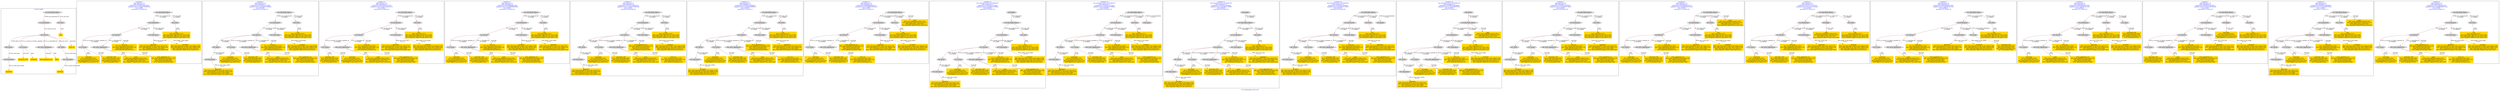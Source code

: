 digraph n0 {
fontcolor="blue"
remincross="true"
label="s18-s-indianapolis-artists.xml"
subgraph cluster_0 {
label="1-correct model"
n2[style="filled",color="white",fillcolor="lightgray",label="E12_Production1"];
n3[style="filled",color="white",fillcolor="lightgray",label="E21_Person1"];
n4[style="filled",color="white",fillcolor="lightgray",label="E69_Death1"];
n5[style="filled",color="white",fillcolor="lightgray",label="E74_Group1"];
n6[style="filled",color="white",fillcolor="lightgray",label="E82_Actor_Appellation1"];
n7[style="filled",color="white",fillcolor="lightgray",label="E67_Birth1"];
n8[shape="plaintext",style="filled",fillcolor="gold",label="artist_uri"];
n9[style="filled",color="white",fillcolor="lightgray",label="E22_Man-Made_Object1"];
n10[style="filled",color="white",fillcolor="lightgray",label="E35_Title1"];
n11[shape="plaintext",style="filled",fillcolor="gold",label="title"];
n12[style="filled",color="white",fillcolor="lightgray",label="E52_Time-Span1"];
n13[shape="plaintext",style="filled",fillcolor="gold",label="birthDate"];
n14[style="filled",color="white",fillcolor="lightgray",label="E52_Time-Span2"];
n15[shape="plaintext",style="filled",fillcolor="gold",label="deathDate"];
n16[shape="plaintext",style="filled",fillcolor="gold",label="nationality_URI"];
n17[shape="plaintext",style="filled",fillcolor="gold",label="nationality"];
n18[shape="plaintext",style="filled",fillcolor="gold",label="artist_appellation_uri"];
n19[shape="plaintext",style="filled",fillcolor="gold",label="name"];
}
subgraph cluster_1 {
label="candidate 0\nlink coherence:1.0\nnode coherence:1.0\nconfidence:0.5514192180340394\nmapping score:0.5796397393446798\ncost:13.9995\n-precision:0.79-recall:0.65"
n21[style="filled",color="white",fillcolor="lightgray",label="E12_Production1"];
n22[style="filled",color="white",fillcolor="lightgray",label="E21_Person1"];
n23[style="filled",color="white",fillcolor="lightgray",label="E52_Time-Span2"];
n24[style="filled",color="white",fillcolor="lightgray",label="E74_Group1"];
n25[style="filled",color="white",fillcolor="lightgray",label="E82_Actor_Appellation1"];
n26[style="filled",color="white",fillcolor="lightgray",label="E22_Man-Made_Object1"];
n27[style="filled",color="white",fillcolor="lightgray",label="E35_Title1"];
n28[shape="plaintext",style="filled",fillcolor="gold",label="title\n[E35_Title,label,0.352]\n[E22_Man-Made_Object,P3_has_note,0.246]\n[E73_Information_Object,P3_has_note,0.223]\n[E33_Linguistic_Object,P3_has_note,0.178]"];
n29[shape="plaintext",style="filled",fillcolor="gold",label="deathDate\n[E52_Time-Span,P82b_end_of_the_end,0.573]\n[E52_Time-Span,P82_at_some_time_within,0.26]\n[E12_Production,P3_has_note,0.084]\n[E52_Time-Span,P82a_begin_of_the_begin,0.083]"];
n30[shape="plaintext",style="filled",fillcolor="gold",label="nationality\n[E74_Group,label,0.545]\n[E74_Group,classLink,0.279]\n[E8_Acquisition,P3_has_note,0.103]\n[E30_Right,P3_has_note,0.073]"];
n31[shape="plaintext",style="filled",fillcolor="gold",label="name\n[E82_Actor_Appellation,label,0.542]\n[E22_Man-Made_Object,classLink,0.212]\n[E30_Right,P3_has_note,0.153]\n[E33_Linguistic_Object,P3_has_note,0.092]"];
n32[shape="plaintext",style="filled",fillcolor="gold",label="artist_appellation_uri\n[E82_Actor_Appellation,classLink,0.793]\n[E21_Person,classLink,0.097]\n[E39_Actor,classLink,0.064]\n[E78_Collection,classLink,0.046]"];
n33[shape="plaintext",style="filled",fillcolor="gold",label="artist_uri\n[E21_Person,classLink,0.385]\n[E82_Actor_Appellation,classLink,0.278]\n[E39_Actor,classLink,0.197]\n[E78_Collection,classLink,0.14]"];
n34[shape="plaintext",style="filled",fillcolor="gold",label="nationality_URI\n[E74_Group,classLink,0.644]\n[E55_Type,classLink,0.214]\n[E57_Material,classLink,0.113]\n[E74_Group,label,0.029]"];
n35[shape="plaintext",style="filled",fillcolor="gold",label="birthDate\n[E52_Time-Span,P82a_begin_of_the_begin,0.578]\n[E52_Time-Span,P82_at_some_time_within,0.265]\n[E52_Time-Span,P82b_end_of_the_end,0.11]\n[E33_Linguistic_Object,P3_has_note,0.047]"];
}
subgraph cluster_2 {
label="candidate 1\nlink coherence:1.0\nnode coherence:1.0\nconfidence:0.5123545311110884\nmapping score:0.5457848437036962\ncost:15.99941\n-precision:0.81-recall:0.76"
n37[style="filled",color="white",fillcolor="lightgray",label="E12_Production1"];
n38[style="filled",color="white",fillcolor="lightgray",label="E21_Person1"];
n39[style="filled",color="white",fillcolor="lightgray",label="E52_Time-Span2"];
n40[style="filled",color="white",fillcolor="lightgray",label="E67_Birth1"];
n41[style="filled",color="white",fillcolor="lightgray",label="E74_Group1"];
n42[style="filled",color="white",fillcolor="lightgray",label="E82_Actor_Appellation1"];
n43[style="filled",color="white",fillcolor="lightgray",label="E22_Man-Made_Object1"];
n44[style="filled",color="white",fillcolor="lightgray",label="E35_Title1"];
n45[style="filled",color="white",fillcolor="lightgray",label="E52_Time-Span1"];
n46[shape="plaintext",style="filled",fillcolor="gold",label="title\n[E35_Title,label,0.352]\n[E22_Man-Made_Object,P3_has_note,0.246]\n[E73_Information_Object,P3_has_note,0.223]\n[E33_Linguistic_Object,P3_has_note,0.178]"];
n47[shape="plaintext",style="filled",fillcolor="gold",label="nationality\n[E74_Group,label,0.545]\n[E74_Group,classLink,0.279]\n[E8_Acquisition,P3_has_note,0.103]\n[E30_Right,P3_has_note,0.073]"];
n48[shape="plaintext",style="filled",fillcolor="gold",label="deathDate\n[E52_Time-Span,P82b_end_of_the_end,0.573]\n[E52_Time-Span,P82_at_some_time_within,0.26]\n[E12_Production,P3_has_note,0.084]\n[E52_Time-Span,P82a_begin_of_the_begin,0.083]"];
n49[shape="plaintext",style="filled",fillcolor="gold",label="name\n[E82_Actor_Appellation,label,0.542]\n[E22_Man-Made_Object,classLink,0.212]\n[E30_Right,P3_has_note,0.153]\n[E33_Linguistic_Object,P3_has_note,0.092]"];
n50[shape="plaintext",style="filled",fillcolor="gold",label="artist_appellation_uri\n[E82_Actor_Appellation,classLink,0.793]\n[E21_Person,classLink,0.097]\n[E39_Actor,classLink,0.064]\n[E78_Collection,classLink,0.046]"];
n51[shape="plaintext",style="filled",fillcolor="gold",label="artist_uri\n[E21_Person,classLink,0.385]\n[E82_Actor_Appellation,classLink,0.278]\n[E39_Actor,classLink,0.197]\n[E78_Collection,classLink,0.14]"];
n52[shape="plaintext",style="filled",fillcolor="gold",label="nationality_URI\n[E74_Group,classLink,0.644]\n[E55_Type,classLink,0.214]\n[E57_Material,classLink,0.113]\n[E74_Group,label,0.029]"];
n53[shape="plaintext",style="filled",fillcolor="gold",label="birthDate\n[E52_Time-Span,P82a_begin_of_the_begin,0.578]\n[E52_Time-Span,P82_at_some_time_within,0.265]\n[E52_Time-Span,P82b_end_of_the_end,0.11]\n[E33_Linguistic_Object,P3_has_note,0.047]"];
}
subgraph cluster_3 {
label="candidate 10\nlink coherence:1.0\nnode coherence:1.0\nconfidence:0.4412526452072359\nmapping score:0.5429175484024119\ncost:13.9995\n-precision:0.64-recall:0.53"
n55[style="filled",color="white",fillcolor="lightgray",label="E12_Production1"];
n56[style="filled",color="white",fillcolor="lightgray",label="E21_Person1"];
n57[style="filled",color="white",fillcolor="lightgray",label="E52_Time-Span2"];
n58[style="filled",color="white",fillcolor="lightgray",label="E74_Group1"];
n59[style="filled",color="white",fillcolor="lightgray",label="E82_Actor_Appellation1"];
n60[style="filled",color="white",fillcolor="lightgray",label="E22_Man-Made_Object1"];
n61[style="filled",color="white",fillcolor="lightgray",label="E35_Title1"];
n62[shape="plaintext",style="filled",fillcolor="gold",label="title\n[E35_Title,label,0.352]\n[E22_Man-Made_Object,P3_has_note,0.246]\n[E73_Information_Object,P3_has_note,0.223]\n[E33_Linguistic_Object,P3_has_note,0.178]"];
n63[shape="plaintext",style="filled",fillcolor="gold",label="deathDate\n[E52_Time-Span,P82b_end_of_the_end,0.573]\n[E52_Time-Span,P82_at_some_time_within,0.26]\n[E12_Production,P3_has_note,0.084]\n[E52_Time-Span,P82a_begin_of_the_begin,0.083]"];
n64[shape="plaintext",style="filled",fillcolor="gold",label="nationality_URI\n[E74_Group,classLink,0.644]\n[E55_Type,classLink,0.214]\n[E57_Material,classLink,0.113]\n[E74_Group,label,0.029]"];
n65[shape="plaintext",style="filled",fillcolor="gold",label="name\n[E82_Actor_Appellation,label,0.542]\n[E22_Man-Made_Object,classLink,0.212]\n[E30_Right,P3_has_note,0.153]\n[E33_Linguistic_Object,P3_has_note,0.092]"];
n66[shape="plaintext",style="filled",fillcolor="gold",label="artist_appellation_uri\n[E82_Actor_Appellation,classLink,0.793]\n[E21_Person,classLink,0.097]\n[E39_Actor,classLink,0.064]\n[E78_Collection,classLink,0.046]"];
n67[shape="plaintext",style="filled",fillcolor="gold",label="artist_uri\n[E21_Person,classLink,0.385]\n[E82_Actor_Appellation,classLink,0.278]\n[E39_Actor,classLink,0.197]\n[E78_Collection,classLink,0.14]"];
n68[shape="plaintext",style="filled",fillcolor="gold",label="nationality\n[E74_Group,label,0.545]\n[E74_Group,classLink,0.279]\n[E8_Acquisition,P3_has_note,0.103]\n[E30_Right,P3_has_note,0.073]"];
n69[shape="plaintext",style="filled",fillcolor="gold",label="birthDate\n[E52_Time-Span,P82a_begin_of_the_begin,0.578]\n[E52_Time-Span,P82_at_some_time_within,0.265]\n[E52_Time-Span,P82b_end_of_the_end,0.11]\n[E33_Linguistic_Object,P3_has_note,0.047]"];
}
subgraph cluster_4 {
label="candidate 11\nlink coherence:1.0\nnode coherence:1.0\nconfidence:0.4317880960657908\nmapping score:0.5397626986885969\ncost:13.9995\n-precision:0.79-recall:0.65"
n71[style="filled",color="white",fillcolor="lightgray",label="E12_Production1"];
n72[style="filled",color="white",fillcolor="lightgray",label="E21_Person1"];
n73[style="filled",color="white",fillcolor="lightgray",label="E52_Time-Span2"];
n74[style="filled",color="white",fillcolor="lightgray",label="E74_Group1"];
n75[style="filled",color="white",fillcolor="lightgray",label="E82_Actor_Appellation1"];
n76[style="filled",color="white",fillcolor="lightgray",label="E22_Man-Made_Object1"];
n77[style="filled",color="white",fillcolor="lightgray",label="E35_Title1"];
n78[shape="plaintext",style="filled",fillcolor="gold",label="title\n[E35_Title,label,0.352]\n[E22_Man-Made_Object,P3_has_note,0.246]\n[E73_Information_Object,P3_has_note,0.223]\n[E33_Linguistic_Object,P3_has_note,0.178]"];
n79[shape="plaintext",style="filled",fillcolor="gold",label="birthDate\n[E52_Time-Span,P82a_begin_of_the_begin,0.578]\n[E52_Time-Span,P82_at_some_time_within,0.265]\n[E52_Time-Span,P82b_end_of_the_end,0.11]\n[E33_Linguistic_Object,P3_has_note,0.047]"];
n80[shape="plaintext",style="filled",fillcolor="gold",label="nationality\n[E74_Group,label,0.545]\n[E74_Group,classLink,0.279]\n[E8_Acquisition,P3_has_note,0.103]\n[E30_Right,P3_has_note,0.073]"];
n81[shape="plaintext",style="filled",fillcolor="gold",label="name\n[E82_Actor_Appellation,label,0.542]\n[E22_Man-Made_Object,classLink,0.212]\n[E30_Right,P3_has_note,0.153]\n[E33_Linguistic_Object,P3_has_note,0.092]"];
n82[shape="plaintext",style="filled",fillcolor="gold",label="artist_appellation_uri\n[E82_Actor_Appellation,classLink,0.793]\n[E21_Person,classLink,0.097]\n[E39_Actor,classLink,0.064]\n[E78_Collection,classLink,0.046]"];
n83[shape="plaintext",style="filled",fillcolor="gold",label="artist_uri\n[E21_Person,classLink,0.385]\n[E82_Actor_Appellation,classLink,0.278]\n[E39_Actor,classLink,0.197]\n[E78_Collection,classLink,0.14]"];
n84[shape="plaintext",style="filled",fillcolor="gold",label="nationality_URI\n[E74_Group,classLink,0.644]\n[E55_Type,classLink,0.214]\n[E57_Material,classLink,0.113]\n[E74_Group,label,0.029]"];
n85[shape="plaintext",style="filled",fillcolor="gold",label="deathDate\n[E52_Time-Span,P82b_end_of_the_end,0.573]\n[E52_Time-Span,P82_at_some_time_within,0.26]\n[E12_Production,P3_has_note,0.084]\n[E52_Time-Span,P82a_begin_of_the_begin,0.083]"];
}
subgraph cluster_5 {
label="candidate 12\nlink coherence:1.0\nnode coherence:1.0\nconfidence:0.41215011709959226\nmapping score:0.5123833723665308\ncost:15.99941\n-precision:0.69-recall:0.65"
n87[style="filled",color="white",fillcolor="lightgray",label="E12_Production1"];
n88[style="filled",color="white",fillcolor="lightgray",label="E21_Person1"];
n89[style="filled",color="white",fillcolor="lightgray",label="E52_Time-Span2"];
n90[style="filled",color="white",fillcolor="lightgray",label="E67_Birth1"];
n91[style="filled",color="white",fillcolor="lightgray",label="E74_Group1"];
n92[style="filled",color="white",fillcolor="lightgray",label="E82_Actor_Appellation1"];
n93[style="filled",color="white",fillcolor="lightgray",label="E22_Man-Made_Object1"];
n94[style="filled",color="white",fillcolor="lightgray",label="E35_Title1"];
n95[style="filled",color="white",fillcolor="lightgray",label="E52_Time-Span1"];
n96[shape="plaintext",style="filled",fillcolor="gold",label="title\n[E35_Title,label,0.352]\n[E22_Man-Made_Object,P3_has_note,0.246]\n[E73_Information_Object,P3_has_note,0.223]\n[E33_Linguistic_Object,P3_has_note,0.178]"];
n97[shape="plaintext",style="filled",fillcolor="gold",label="nationality\n[E74_Group,label,0.545]\n[E74_Group,classLink,0.279]\n[E8_Acquisition,P3_has_note,0.103]\n[E30_Right,P3_has_note,0.073]"];
n98[shape="plaintext",style="filled",fillcolor="gold",label="deathDate\n[E52_Time-Span,P82b_end_of_the_end,0.573]\n[E52_Time-Span,P82_at_some_time_within,0.26]\n[E12_Production,P3_has_note,0.084]\n[E52_Time-Span,P82a_begin_of_the_begin,0.083]"];
n99[shape="plaintext",style="filled",fillcolor="gold",label="name\n[E82_Actor_Appellation,label,0.542]\n[E22_Man-Made_Object,classLink,0.212]\n[E30_Right,P3_has_note,0.153]\n[E33_Linguistic_Object,P3_has_note,0.092]"];
n100[shape="plaintext",style="filled",fillcolor="gold",label="artist_uri\n[E21_Person,classLink,0.385]\n[E82_Actor_Appellation,classLink,0.278]\n[E39_Actor,classLink,0.197]\n[E78_Collection,classLink,0.14]"];
n101[shape="plaintext",style="filled",fillcolor="gold",label="artist_appellation_uri\n[E82_Actor_Appellation,classLink,0.793]\n[E21_Person,classLink,0.097]\n[E39_Actor,classLink,0.064]\n[E78_Collection,classLink,0.046]"];
n102[shape="plaintext",style="filled",fillcolor="gold",label="nationality_URI\n[E74_Group,classLink,0.644]\n[E55_Type,classLink,0.214]\n[E57_Material,classLink,0.113]\n[E74_Group,label,0.029]"];
n103[shape="plaintext",style="filled",fillcolor="gold",label="birthDate\n[E52_Time-Span,P82a_begin_of_the_begin,0.578]\n[E52_Time-Span,P82_at_some_time_within,0.265]\n[E52_Time-Span,P82b_end_of_the_end,0.11]\n[E33_Linguistic_Object,P3_has_note,0.047]"];
}
subgraph cluster_6 {
label="candidate 13\nlink coherence:1.0\nnode coherence:1.0\nconfidence:0.41209974116896064\nmapping score:0.5123665803896535\ncost:15.99941\n-precision:0.75-recall:0.71"
n105[style="filled",color="white",fillcolor="lightgray",label="E12_Production1"];
n106[style="filled",color="white",fillcolor="lightgray",label="E21_Person1"];
n107[style="filled",color="white",fillcolor="lightgray",label="E52_Time-Span2"];
n108[style="filled",color="white",fillcolor="lightgray",label="E67_Birth1"];
n109[style="filled",color="white",fillcolor="lightgray",label="E74_Group1"];
n110[style="filled",color="white",fillcolor="lightgray",label="E82_Actor_Appellation1"];
n111[style="filled",color="white",fillcolor="lightgray",label="E22_Man-Made_Object1"];
n112[style="filled",color="white",fillcolor="lightgray",label="E35_Title1"];
n113[style="filled",color="white",fillcolor="lightgray",label="E52_Time-Span1"];
n114[shape="plaintext",style="filled",fillcolor="gold",label="title\n[E35_Title,label,0.352]\n[E22_Man-Made_Object,P3_has_note,0.246]\n[E73_Information_Object,P3_has_note,0.223]\n[E33_Linguistic_Object,P3_has_note,0.178]"];
n115[shape="plaintext",style="filled",fillcolor="gold",label="deathDate\n[E52_Time-Span,P82b_end_of_the_end,0.573]\n[E52_Time-Span,P82_at_some_time_within,0.26]\n[E12_Production,P3_has_note,0.084]\n[E52_Time-Span,P82a_begin_of_the_begin,0.083]"];
n116[shape="plaintext",style="filled",fillcolor="gold",label="nationality\n[E74_Group,label,0.545]\n[E74_Group,classLink,0.279]\n[E8_Acquisition,P3_has_note,0.103]\n[E30_Right,P3_has_note,0.073]"];
n117[shape="plaintext",style="filled",fillcolor="gold",label="birthDate\n[E52_Time-Span,P82a_begin_of_the_begin,0.578]\n[E52_Time-Span,P82_at_some_time_within,0.265]\n[E52_Time-Span,P82b_end_of_the_end,0.11]\n[E33_Linguistic_Object,P3_has_note,0.047]"];
n118[shape="plaintext",style="filled",fillcolor="gold",label="name\n[E82_Actor_Appellation,label,0.542]\n[E22_Man-Made_Object,classLink,0.212]\n[E30_Right,P3_has_note,0.153]\n[E33_Linguistic_Object,P3_has_note,0.092]"];
n119[shape="plaintext",style="filled",fillcolor="gold",label="artist_uri\n[E21_Person,classLink,0.385]\n[E82_Actor_Appellation,classLink,0.278]\n[E39_Actor,classLink,0.197]\n[E78_Collection,classLink,0.14]"];
n120[shape="plaintext",style="filled",fillcolor="gold",label="artist_appellation_uri\n[E82_Actor_Appellation,classLink,0.793]\n[E21_Person,classLink,0.097]\n[E39_Actor,classLink,0.064]\n[E78_Collection,classLink,0.046]"];
n121[shape="plaintext",style="filled",fillcolor="gold",label="nationality_URI\n[E74_Group,classLink,0.644]\n[E55_Type,classLink,0.214]\n[E57_Material,classLink,0.113]\n[E74_Group,label,0.029]"];
}
subgraph cluster_7 {
label="candidate 14\nlink coherence:1.0\nnode coherence:1.0\nconfidence:0.4099464308461214\nmapping score:0.5116488102820405\ncost:13.9995\n-precision:0.57-recall:0.47"
n123[style="filled",color="white",fillcolor="lightgray",label="E12_Production1"];
n124[style="filled",color="white",fillcolor="lightgray",label="E21_Person1"];
n125[style="filled",color="white",fillcolor="lightgray",label="E52_Time-Span2"];
n126[style="filled",color="white",fillcolor="lightgray",label="E74_Group1"];
n127[style="filled",color="white",fillcolor="lightgray",label="E82_Actor_Appellation1"];
n128[style="filled",color="white",fillcolor="lightgray",label="E22_Man-Made_Object1"];
n129[style="filled",color="white",fillcolor="lightgray",label="E35_Title1"];
n130[shape="plaintext",style="filled",fillcolor="gold",label="name\n[E82_Actor_Appellation,label,0.542]\n[E22_Man-Made_Object,classLink,0.212]\n[E30_Right,P3_has_note,0.153]\n[E33_Linguistic_Object,P3_has_note,0.092]"];
n131[shape="plaintext",style="filled",fillcolor="gold",label="title\n[E35_Title,label,0.352]\n[E22_Man-Made_Object,P3_has_note,0.246]\n[E73_Information_Object,P3_has_note,0.223]\n[E33_Linguistic_Object,P3_has_note,0.178]"];
n132[shape="plaintext",style="filled",fillcolor="gold",label="deathDate\n[E52_Time-Span,P82b_end_of_the_end,0.573]\n[E52_Time-Span,P82_at_some_time_within,0.26]\n[E12_Production,P3_has_note,0.084]\n[E52_Time-Span,P82a_begin_of_the_begin,0.083]"];
n133[shape="plaintext",style="filled",fillcolor="gold",label="nationality\n[E74_Group,label,0.545]\n[E74_Group,classLink,0.279]\n[E8_Acquisition,P3_has_note,0.103]\n[E30_Right,P3_has_note,0.073]"];
n134[shape="plaintext",style="filled",fillcolor="gold",label="artist_uri\n[E21_Person,classLink,0.385]\n[E82_Actor_Appellation,classLink,0.278]\n[E39_Actor,classLink,0.197]\n[E78_Collection,classLink,0.14]"];
n135[shape="plaintext",style="filled",fillcolor="gold",label="artist_appellation_uri\n[E82_Actor_Appellation,classLink,0.793]\n[E21_Person,classLink,0.097]\n[E39_Actor,classLink,0.064]\n[E78_Collection,classLink,0.046]"];
n136[shape="plaintext",style="filled",fillcolor="gold",label="nationality_URI\n[E74_Group,classLink,0.644]\n[E55_Type,classLink,0.214]\n[E57_Material,classLink,0.113]\n[E74_Group,label,0.029]"];
n137[shape="plaintext",style="filled",fillcolor="gold",label="birthDate\n[E52_Time-Span,P82a_begin_of_the_begin,0.578]\n[E52_Time-Span,P82_at_some_time_within,0.265]\n[E52_Time-Span,P82b_end_of_the_end,0.11]\n[E33_Linguistic_Object,P3_has_note,0.047]"];
}
subgraph cluster_8 {
label="candidate 15\nlink coherence:0.9411764705882353\nnode coherence:1.0\nconfidence:0.5123545311110884\nmapping score:0.5457848437036962\ncost:16.99935\n-precision:0.76-recall:0.76"
n139[style="filled",color="white",fillcolor="lightgray",label="E12_Production1"];
n140[style="filled",color="white",fillcolor="lightgray",label="E21_Person1"];
n141[style="filled",color="white",fillcolor="lightgray",label="E52_Time-Span2"];
n142[style="filled",color="white",fillcolor="lightgray",label="E67_Birth1"];
n143[style="filled",color="white",fillcolor="lightgray",label="E74_Group1"];
n144[style="filled",color="white",fillcolor="lightgray",label="E82_Actor_Appellation1"];
n145[style="filled",color="white",fillcolor="lightgray",label="E22_Man-Made_Object1"];
n146[style="filled",color="white",fillcolor="lightgray",label="E35_Title1"];
n147[style="filled",color="white",fillcolor="lightgray",label="E38_Image1"];
n148[style="filled",color="white",fillcolor="lightgray",label="E52_Time-Span1"];
n149[shape="plaintext",style="filled",fillcolor="gold",label="title\n[E35_Title,label,0.352]\n[E22_Man-Made_Object,P3_has_note,0.246]\n[E73_Information_Object,P3_has_note,0.223]\n[E33_Linguistic_Object,P3_has_note,0.178]"];
n150[shape="plaintext",style="filled",fillcolor="gold",label="nationality\n[E74_Group,label,0.545]\n[E74_Group,classLink,0.279]\n[E8_Acquisition,P3_has_note,0.103]\n[E30_Right,P3_has_note,0.073]"];
n151[shape="plaintext",style="filled",fillcolor="gold",label="deathDate\n[E52_Time-Span,P82b_end_of_the_end,0.573]\n[E52_Time-Span,P82_at_some_time_within,0.26]\n[E12_Production,P3_has_note,0.084]\n[E52_Time-Span,P82a_begin_of_the_begin,0.083]"];
n152[shape="plaintext",style="filled",fillcolor="gold",label="name\n[E82_Actor_Appellation,label,0.542]\n[E22_Man-Made_Object,classLink,0.212]\n[E30_Right,P3_has_note,0.153]\n[E33_Linguistic_Object,P3_has_note,0.092]"];
n153[shape="plaintext",style="filled",fillcolor="gold",label="artist_appellation_uri\n[E82_Actor_Appellation,classLink,0.793]\n[E21_Person,classLink,0.097]\n[E39_Actor,classLink,0.064]\n[E78_Collection,classLink,0.046]"];
n154[shape="plaintext",style="filled",fillcolor="gold",label="artist_uri\n[E21_Person,classLink,0.385]\n[E82_Actor_Appellation,classLink,0.278]\n[E39_Actor,classLink,0.197]\n[E78_Collection,classLink,0.14]"];
n155[shape="plaintext",style="filled",fillcolor="gold",label="nationality_URI\n[E74_Group,classLink,0.644]\n[E55_Type,classLink,0.214]\n[E57_Material,classLink,0.113]\n[E74_Group,label,0.029]"];
n156[shape="plaintext",style="filled",fillcolor="gold",label="birthDate\n[E52_Time-Span,P82a_begin_of_the_begin,0.578]\n[E52_Time-Span,P82_at_some_time_within,0.265]\n[E52_Time-Span,P82b_end_of_the_end,0.11]\n[E33_Linguistic_Object,P3_has_note,0.047]"];
}
subgraph cluster_9 {
label="candidate 16\nlink coherence:0.9411764705882353\nnode coherence:1.0\nconfidence:0.5123545311110884\nmapping score:0.5457848437036962\ncost:16.99941\n-precision:0.76-recall:0.76"
n158[style="filled",color="white",fillcolor="lightgray",label="E12_Production1"];
n159[style="filled",color="white",fillcolor="lightgray",label="E21_Person1"];
n160[style="filled",color="white",fillcolor="lightgray",label="E52_Time-Span2"];
n161[style="filled",color="white",fillcolor="lightgray",label="E67_Birth1"];
n162[style="filled",color="white",fillcolor="lightgray",label="E74_Group1"];
n163[style="filled",color="white",fillcolor="lightgray",label="E82_Actor_Appellation1"];
n164[style="filled",color="white",fillcolor="lightgray",label="E22_Man-Made_Object1"];
n165[style="filled",color="white",fillcolor="lightgray",label="E35_Title1"];
n166[style="filled",color="white",fillcolor="lightgray",label="E38_Image1"];
n167[style="filled",color="white",fillcolor="lightgray",label="E52_Time-Span1"];
n168[shape="plaintext",style="filled",fillcolor="gold",label="title\n[E35_Title,label,0.352]\n[E22_Man-Made_Object,P3_has_note,0.246]\n[E73_Information_Object,P3_has_note,0.223]\n[E33_Linguistic_Object,P3_has_note,0.178]"];
n169[shape="plaintext",style="filled",fillcolor="gold",label="nationality\n[E74_Group,label,0.545]\n[E74_Group,classLink,0.279]\n[E8_Acquisition,P3_has_note,0.103]\n[E30_Right,P3_has_note,0.073]"];
n170[shape="plaintext",style="filled",fillcolor="gold",label="deathDate\n[E52_Time-Span,P82b_end_of_the_end,0.573]\n[E52_Time-Span,P82_at_some_time_within,0.26]\n[E12_Production,P3_has_note,0.084]\n[E52_Time-Span,P82a_begin_of_the_begin,0.083]"];
n171[shape="plaintext",style="filled",fillcolor="gold",label="name\n[E82_Actor_Appellation,label,0.542]\n[E22_Man-Made_Object,classLink,0.212]\n[E30_Right,P3_has_note,0.153]\n[E33_Linguistic_Object,P3_has_note,0.092]"];
n172[shape="plaintext",style="filled",fillcolor="gold",label="artist_appellation_uri\n[E82_Actor_Appellation,classLink,0.793]\n[E21_Person,classLink,0.097]\n[E39_Actor,classLink,0.064]\n[E78_Collection,classLink,0.046]"];
n173[shape="plaintext",style="filled",fillcolor="gold",label="artist_uri\n[E21_Person,classLink,0.385]\n[E82_Actor_Appellation,classLink,0.278]\n[E39_Actor,classLink,0.197]\n[E78_Collection,classLink,0.14]"];
n174[shape="plaintext",style="filled",fillcolor="gold",label="nationality_URI\n[E74_Group,classLink,0.644]\n[E55_Type,classLink,0.214]\n[E57_Material,classLink,0.113]\n[E74_Group,label,0.029]"];
n175[shape="plaintext",style="filled",fillcolor="gold",label="birthDate\n[E52_Time-Span,P82a_begin_of_the_begin,0.578]\n[E52_Time-Span,P82_at_some_time_within,0.265]\n[E52_Time-Span,P82b_end_of_the_end,0.11]\n[E33_Linguistic_Object,P3_has_note,0.047]"];
}
subgraph cluster_10 {
label="candidate 17\nlink coherence:0.9411764705882353\nnode coherence:1.0\nconfidence:0.5123041551804568\nmapping score:0.545768051726819\ncost:16.99935\n-precision:0.82-recall:0.82"
n177[style="filled",color="white",fillcolor="lightgray",label="E12_Production1"];
n178[style="filled",color="white",fillcolor="lightgray",label="E21_Person1"];
n179[style="filled",color="white",fillcolor="lightgray",label="E52_Time-Span2"];
n180[style="filled",color="white",fillcolor="lightgray",label="E67_Birth1"];
n181[style="filled",color="white",fillcolor="lightgray",label="E74_Group1"];
n182[style="filled",color="white",fillcolor="lightgray",label="E82_Actor_Appellation1"];
n183[style="filled",color="white",fillcolor="lightgray",label="E22_Man-Made_Object1"];
n184[style="filled",color="white",fillcolor="lightgray",label="E35_Title1"];
n185[style="filled",color="white",fillcolor="lightgray",label="E38_Image1"];
n186[style="filled",color="white",fillcolor="lightgray",label="E52_Time-Span1"];
n187[shape="plaintext",style="filled",fillcolor="gold",label="title\n[E35_Title,label,0.352]\n[E22_Man-Made_Object,P3_has_note,0.246]\n[E73_Information_Object,P3_has_note,0.223]\n[E33_Linguistic_Object,P3_has_note,0.178]"];
n188[shape="plaintext",style="filled",fillcolor="gold",label="deathDate\n[E52_Time-Span,P82b_end_of_the_end,0.573]\n[E52_Time-Span,P82_at_some_time_within,0.26]\n[E12_Production,P3_has_note,0.084]\n[E52_Time-Span,P82a_begin_of_the_begin,0.083]"];
n189[shape="plaintext",style="filled",fillcolor="gold",label="nationality\n[E74_Group,label,0.545]\n[E74_Group,classLink,0.279]\n[E8_Acquisition,P3_has_note,0.103]\n[E30_Right,P3_has_note,0.073]"];
n190[shape="plaintext",style="filled",fillcolor="gold",label="birthDate\n[E52_Time-Span,P82a_begin_of_the_begin,0.578]\n[E52_Time-Span,P82_at_some_time_within,0.265]\n[E52_Time-Span,P82b_end_of_the_end,0.11]\n[E33_Linguistic_Object,P3_has_note,0.047]"];
n191[shape="plaintext",style="filled",fillcolor="gold",label="name\n[E82_Actor_Appellation,label,0.542]\n[E22_Man-Made_Object,classLink,0.212]\n[E30_Right,P3_has_note,0.153]\n[E33_Linguistic_Object,P3_has_note,0.092]"];
n192[shape="plaintext",style="filled",fillcolor="gold",label="artist_appellation_uri\n[E82_Actor_Appellation,classLink,0.793]\n[E21_Person,classLink,0.097]\n[E39_Actor,classLink,0.064]\n[E78_Collection,classLink,0.046]"];
n193[shape="plaintext",style="filled",fillcolor="gold",label="artist_uri\n[E21_Person,classLink,0.385]\n[E82_Actor_Appellation,classLink,0.278]\n[E39_Actor,classLink,0.197]\n[E78_Collection,classLink,0.14]"];
n194[shape="plaintext",style="filled",fillcolor="gold",label="nationality_URI\n[E74_Group,classLink,0.644]\n[E55_Type,classLink,0.214]\n[E57_Material,classLink,0.113]\n[E74_Group,label,0.029]"];
}
subgraph cluster_11 {
label="candidate 18\nlink coherence:0.9411764705882353\nnode coherence:1.0\nconfidence:0.5123041551804568\nmapping score:0.545768051726819\ncost:16.99941\n-precision:0.82-recall:0.82"
n196[style="filled",color="white",fillcolor="lightgray",label="E12_Production1"];
n197[style="filled",color="white",fillcolor="lightgray",label="E21_Person1"];
n198[style="filled",color="white",fillcolor="lightgray",label="E52_Time-Span2"];
n199[style="filled",color="white",fillcolor="lightgray",label="E67_Birth1"];
n200[style="filled",color="white",fillcolor="lightgray",label="E74_Group1"];
n201[style="filled",color="white",fillcolor="lightgray",label="E82_Actor_Appellation1"];
n202[style="filled",color="white",fillcolor="lightgray",label="E22_Man-Made_Object1"];
n203[style="filled",color="white",fillcolor="lightgray",label="E35_Title1"];
n204[style="filled",color="white",fillcolor="lightgray",label="E38_Image1"];
n205[style="filled",color="white",fillcolor="lightgray",label="E52_Time-Span1"];
n206[shape="plaintext",style="filled",fillcolor="gold",label="title\n[E35_Title,label,0.352]\n[E22_Man-Made_Object,P3_has_note,0.246]\n[E73_Information_Object,P3_has_note,0.223]\n[E33_Linguistic_Object,P3_has_note,0.178]"];
n207[shape="plaintext",style="filled",fillcolor="gold",label="deathDate\n[E52_Time-Span,P82b_end_of_the_end,0.573]\n[E52_Time-Span,P82_at_some_time_within,0.26]\n[E12_Production,P3_has_note,0.084]\n[E52_Time-Span,P82a_begin_of_the_begin,0.083]"];
n208[shape="plaintext",style="filled",fillcolor="gold",label="nationality\n[E74_Group,label,0.545]\n[E74_Group,classLink,0.279]\n[E8_Acquisition,P3_has_note,0.103]\n[E30_Right,P3_has_note,0.073]"];
n209[shape="plaintext",style="filled",fillcolor="gold",label="birthDate\n[E52_Time-Span,P82a_begin_of_the_begin,0.578]\n[E52_Time-Span,P82_at_some_time_within,0.265]\n[E52_Time-Span,P82b_end_of_the_end,0.11]\n[E33_Linguistic_Object,P3_has_note,0.047]"];
n210[shape="plaintext",style="filled",fillcolor="gold",label="name\n[E82_Actor_Appellation,label,0.542]\n[E22_Man-Made_Object,classLink,0.212]\n[E30_Right,P3_has_note,0.153]\n[E33_Linguistic_Object,P3_has_note,0.092]"];
n211[shape="plaintext",style="filled",fillcolor="gold",label="artist_appellation_uri\n[E82_Actor_Appellation,classLink,0.793]\n[E21_Person,classLink,0.097]\n[E39_Actor,classLink,0.064]\n[E78_Collection,classLink,0.046]"];
n212[shape="plaintext",style="filled",fillcolor="gold",label="artist_uri\n[E21_Person,classLink,0.385]\n[E82_Actor_Appellation,classLink,0.278]\n[E39_Actor,classLink,0.197]\n[E78_Collection,classLink,0.14]"];
n213[shape="plaintext",style="filled",fillcolor="gold",label="nationality_URI\n[E74_Group,classLink,0.644]\n[E55_Type,classLink,0.214]\n[E57_Material,classLink,0.113]\n[E74_Group,label,0.029]"];
}
subgraph cluster_12 {
label="candidate 19\nlink coherence:0.9411764705882353\nnode coherence:1.0\nconfidence:0.47108615793466646\nmapping score:0.5111953859782221\ncost:16.99935\n-precision:0.71-recall:0.71"
n215[style="filled",color="white",fillcolor="lightgray",label="E12_Production1"];
n216[style="filled",color="white",fillcolor="lightgray",label="E21_Person1"];
n217[style="filled",color="white",fillcolor="lightgray",label="E52_Time-Span2"];
n218[style="filled",color="white",fillcolor="lightgray",label="E67_Birth1"];
n219[style="filled",color="white",fillcolor="lightgray",label="E74_Group1"];
n220[style="filled",color="white",fillcolor="lightgray",label="E82_Actor_Appellation1"];
n221[style="filled",color="white",fillcolor="lightgray",label="E22_Man-Made_Object1"];
n222[style="filled",color="white",fillcolor="lightgray",label="E35_Title1"];
n223[style="filled",color="white",fillcolor="lightgray",label="E38_Image1"];
n224[style="filled",color="white",fillcolor="lightgray",label="E52_Time-Span1"];
n225[shape="plaintext",style="filled",fillcolor="gold",label="name\n[E82_Actor_Appellation,label,0.542]\n[E22_Man-Made_Object,classLink,0.212]\n[E30_Right,P3_has_note,0.153]\n[E33_Linguistic_Object,P3_has_note,0.092]"];
n226[shape="plaintext",style="filled",fillcolor="gold",label="title\n[E35_Title,label,0.352]\n[E22_Man-Made_Object,P3_has_note,0.246]\n[E73_Information_Object,P3_has_note,0.223]\n[E33_Linguistic_Object,P3_has_note,0.178]"];
n227[shape="plaintext",style="filled",fillcolor="gold",label="nationality\n[E74_Group,label,0.545]\n[E74_Group,classLink,0.279]\n[E8_Acquisition,P3_has_note,0.103]\n[E30_Right,P3_has_note,0.073]"];
n228[shape="plaintext",style="filled",fillcolor="gold",label="deathDate\n[E52_Time-Span,P82b_end_of_the_end,0.573]\n[E52_Time-Span,P82_at_some_time_within,0.26]\n[E12_Production,P3_has_note,0.084]\n[E52_Time-Span,P82a_begin_of_the_begin,0.083]"];
n229[shape="plaintext",style="filled",fillcolor="gold",label="artist_appellation_uri\n[E82_Actor_Appellation,classLink,0.793]\n[E21_Person,classLink,0.097]\n[E39_Actor,classLink,0.064]\n[E78_Collection,classLink,0.046]"];
n230[shape="plaintext",style="filled",fillcolor="gold",label="artist_uri\n[E21_Person,classLink,0.385]\n[E82_Actor_Appellation,classLink,0.278]\n[E39_Actor,classLink,0.197]\n[E78_Collection,classLink,0.14]"];
n231[shape="plaintext",style="filled",fillcolor="gold",label="nationality_URI\n[E74_Group,classLink,0.644]\n[E55_Type,classLink,0.214]\n[E57_Material,classLink,0.113]\n[E74_Group,label,0.029]"];
n232[shape="plaintext",style="filled",fillcolor="gold",label="birthDate\n[E52_Time-Span,P82a_begin_of_the_begin,0.578]\n[E52_Time-Span,P82_at_some_time_within,0.265]\n[E52_Time-Span,P82b_end_of_the_end,0.11]\n[E33_Linguistic_Object,P3_has_note,0.047]"];
}
subgraph cluster_13 {
label="candidate 2\nlink coherence:1.0\nnode coherence:1.0\nconfidence:0.5123041551804568\nmapping score:0.545768051726819\ncost:15.99941\n-precision:0.88-recall:0.82"
n234[style="filled",color="white",fillcolor="lightgray",label="E12_Production1"];
n235[style="filled",color="white",fillcolor="lightgray",label="E21_Person1"];
n236[style="filled",color="white",fillcolor="lightgray",label="E52_Time-Span2"];
n237[style="filled",color="white",fillcolor="lightgray",label="E67_Birth1"];
n238[style="filled",color="white",fillcolor="lightgray",label="E74_Group1"];
n239[style="filled",color="white",fillcolor="lightgray",label="E82_Actor_Appellation1"];
n240[style="filled",color="white",fillcolor="lightgray",label="E22_Man-Made_Object1"];
n241[style="filled",color="white",fillcolor="lightgray",label="E35_Title1"];
n242[style="filled",color="white",fillcolor="lightgray",label="E52_Time-Span1"];
n243[shape="plaintext",style="filled",fillcolor="gold",label="title\n[E35_Title,label,0.352]\n[E22_Man-Made_Object,P3_has_note,0.246]\n[E73_Information_Object,P3_has_note,0.223]\n[E33_Linguistic_Object,P3_has_note,0.178]"];
n244[shape="plaintext",style="filled",fillcolor="gold",label="deathDate\n[E52_Time-Span,P82b_end_of_the_end,0.573]\n[E52_Time-Span,P82_at_some_time_within,0.26]\n[E12_Production,P3_has_note,0.084]\n[E52_Time-Span,P82a_begin_of_the_begin,0.083]"];
n245[shape="plaintext",style="filled",fillcolor="gold",label="nationality\n[E74_Group,label,0.545]\n[E74_Group,classLink,0.279]\n[E8_Acquisition,P3_has_note,0.103]\n[E30_Right,P3_has_note,0.073]"];
n246[shape="plaintext",style="filled",fillcolor="gold",label="birthDate\n[E52_Time-Span,P82a_begin_of_the_begin,0.578]\n[E52_Time-Span,P82_at_some_time_within,0.265]\n[E52_Time-Span,P82b_end_of_the_end,0.11]\n[E33_Linguistic_Object,P3_has_note,0.047]"];
n247[shape="plaintext",style="filled",fillcolor="gold",label="name\n[E82_Actor_Appellation,label,0.542]\n[E22_Man-Made_Object,classLink,0.212]\n[E30_Right,P3_has_note,0.153]\n[E33_Linguistic_Object,P3_has_note,0.092]"];
n248[shape="plaintext",style="filled",fillcolor="gold",label="artist_appellation_uri\n[E82_Actor_Appellation,classLink,0.793]\n[E21_Person,classLink,0.097]\n[E39_Actor,classLink,0.064]\n[E78_Collection,classLink,0.046]"];
n249[shape="plaintext",style="filled",fillcolor="gold",label="artist_uri\n[E21_Person,classLink,0.385]\n[E82_Actor_Appellation,classLink,0.278]\n[E39_Actor,classLink,0.197]\n[E78_Collection,classLink,0.14]"];
n250[shape="plaintext",style="filled",fillcolor="gold",label="nationality_URI\n[E74_Group,classLink,0.644]\n[E55_Type,classLink,0.214]\n[E57_Material,classLink,0.113]\n[E74_Group,label,0.029]"];
}
subgraph cluster_14 {
label="candidate 3\nlink coherence:1.0\nnode coherence:1.0\nconfidence:0.5101508448576175\nmapping score:0.5450502816192059\ncost:13.9995\n-precision:0.71-recall:0.59"
n252[style="filled",color="white",fillcolor="lightgray",label="E12_Production1"];
n253[style="filled",color="white",fillcolor="lightgray",label="E21_Person1"];
n254[style="filled",color="white",fillcolor="lightgray",label="E52_Time-Span2"];
n255[style="filled",color="white",fillcolor="lightgray",label="E74_Group1"];
n256[style="filled",color="white",fillcolor="lightgray",label="E82_Actor_Appellation1"];
n257[style="filled",color="white",fillcolor="lightgray",label="E22_Man-Made_Object1"];
n258[style="filled",color="white",fillcolor="lightgray",label="E35_Title1"];
n259[shape="plaintext",style="filled",fillcolor="gold",label="name\n[E82_Actor_Appellation,label,0.542]\n[E22_Man-Made_Object,classLink,0.212]\n[E30_Right,P3_has_note,0.153]\n[E33_Linguistic_Object,P3_has_note,0.092]"];
n260[shape="plaintext",style="filled",fillcolor="gold",label="title\n[E35_Title,label,0.352]\n[E22_Man-Made_Object,P3_has_note,0.246]\n[E73_Information_Object,P3_has_note,0.223]\n[E33_Linguistic_Object,P3_has_note,0.178]"];
n261[shape="plaintext",style="filled",fillcolor="gold",label="deathDate\n[E52_Time-Span,P82b_end_of_the_end,0.573]\n[E52_Time-Span,P82_at_some_time_within,0.26]\n[E12_Production,P3_has_note,0.084]\n[E52_Time-Span,P82a_begin_of_the_begin,0.083]"];
n262[shape="plaintext",style="filled",fillcolor="gold",label="nationality\n[E74_Group,label,0.545]\n[E74_Group,classLink,0.279]\n[E8_Acquisition,P3_has_note,0.103]\n[E30_Right,P3_has_note,0.073]"];
n263[shape="plaintext",style="filled",fillcolor="gold",label="artist_appellation_uri\n[E82_Actor_Appellation,classLink,0.793]\n[E21_Person,classLink,0.097]\n[E39_Actor,classLink,0.064]\n[E78_Collection,classLink,0.046]"];
n264[shape="plaintext",style="filled",fillcolor="gold",label="artist_uri\n[E21_Person,classLink,0.385]\n[E82_Actor_Appellation,classLink,0.278]\n[E39_Actor,classLink,0.197]\n[E78_Collection,classLink,0.14]"];
n265[shape="plaintext",style="filled",fillcolor="gold",label="nationality_URI\n[E74_Group,classLink,0.644]\n[E55_Type,classLink,0.214]\n[E57_Material,classLink,0.113]\n[E74_Group,label,0.029]"];
n266[shape="plaintext",style="filled",fillcolor="gold",label="birthDate\n[E52_Time-Span,P82a_begin_of_the_begin,0.578]\n[E52_Time-Span,P82_at_some_time_within,0.265]\n[E52_Time-Span,P82b_end_of_the_end,0.11]\n[E33_Linguistic_Object,P3_has_note,0.047]"];
}
subgraph cluster_15 {
label="candidate 4\nlink coherence:1.0\nnode coherence:1.0\nconfidence:0.502715775700229\nmapping score:0.5425719252334097\ncost:14.9995\n-precision:0.67-recall:0.59"
n268[style="filled",color="white",fillcolor="lightgray",label="E12_Production1"];
n269[style="filled",color="white",fillcolor="lightgray",label="E21_Person1"];
n270[style="filled",color="white",fillcolor="lightgray",label="E52_Time-Span2"];
n271[style="filled",color="white",fillcolor="lightgray",label="E74_Group1"];
n272[style="filled",color="white",fillcolor="lightgray",label="E82_Actor_Appellation1"];
n273[style="filled",color="white",fillcolor="lightgray",label="E22_Man-Made_Object1"];
n274[style="filled",color="white",fillcolor="lightgray",label="E30_Right1"];
n275[style="filled",color="white",fillcolor="lightgray",label="E35_Title1"];
n276[shape="plaintext",style="filled",fillcolor="gold",label="title\n[E35_Title,label,0.352]\n[E22_Man-Made_Object,P3_has_note,0.246]\n[E73_Information_Object,P3_has_note,0.223]\n[E33_Linguistic_Object,P3_has_note,0.178]"];
n277[shape="plaintext",style="filled",fillcolor="gold",label="deathDate\n[E52_Time-Span,P82b_end_of_the_end,0.573]\n[E52_Time-Span,P82_at_some_time_within,0.26]\n[E12_Production,P3_has_note,0.084]\n[E52_Time-Span,P82a_begin_of_the_begin,0.083]"];
n278[shape="plaintext",style="filled",fillcolor="gold",label="nationality\n[E74_Group,label,0.545]\n[E74_Group,classLink,0.279]\n[E8_Acquisition,P3_has_note,0.103]\n[E30_Right,P3_has_note,0.073]"];
n279[shape="plaintext",style="filled",fillcolor="gold",label="artist_appellation_uri\n[E82_Actor_Appellation,classLink,0.793]\n[E21_Person,classLink,0.097]\n[E39_Actor,classLink,0.064]\n[E78_Collection,classLink,0.046]"];
n280[shape="plaintext",style="filled",fillcolor="gold",label="artist_uri\n[E21_Person,classLink,0.385]\n[E82_Actor_Appellation,classLink,0.278]\n[E39_Actor,classLink,0.197]\n[E78_Collection,classLink,0.14]"];
n281[shape="plaintext",style="filled",fillcolor="gold",label="name\n[E82_Actor_Appellation,label,0.542]\n[E22_Man-Made_Object,classLink,0.212]\n[E30_Right,P3_has_note,0.153]\n[E33_Linguistic_Object,P3_has_note,0.092]"];
n282[shape="plaintext",style="filled",fillcolor="gold",label="nationality_URI\n[E74_Group,classLink,0.644]\n[E55_Type,classLink,0.214]\n[E57_Material,classLink,0.113]\n[E74_Group,label,0.029]"];
n283[shape="plaintext",style="filled",fillcolor="gold",label="birthDate\n[E52_Time-Span,P82a_begin_of_the_begin,0.578]\n[E52_Time-Span,P82_at_some_time_within,0.265]\n[E52_Time-Span,P82b_end_of_the_end,0.11]\n[E33_Linguistic_Object,P3_has_note,0.047]"];
}
subgraph cluster_16 {
label="candidate 5\nlink coherence:1.0\nnode coherence:1.0\nconfidence:0.49762206094274997\nmapping score:0.54087402031425\ncost:14.99944\n-precision:0.67-recall:0.59"
n285[style="filled",color="white",fillcolor="lightgray",label="E12_Production1"];
n286[style="filled",color="white",fillcolor="lightgray",label="E21_Person1"];
n287[style="filled",color="white",fillcolor="lightgray",label="E52_Time-Span2"];
n288[style="filled",color="white",fillcolor="lightgray",label="E55_Type1"];
n289[style="filled",color="white",fillcolor="lightgray",label="E74_Group1"];
n290[style="filled",color="white",fillcolor="lightgray",label="E82_Actor_Appellation1"];
n291[style="filled",color="white",fillcolor="lightgray",label="E22_Man-Made_Object1"];
n292[style="filled",color="white",fillcolor="lightgray",label="E35_Title1"];
n293[shape="plaintext",style="filled",fillcolor="gold",label="title\n[E35_Title,label,0.352]\n[E22_Man-Made_Object,P3_has_note,0.246]\n[E73_Information_Object,P3_has_note,0.223]\n[E33_Linguistic_Object,P3_has_note,0.178]"];
n294[shape="plaintext",style="filled",fillcolor="gold",label="nationality_URI\n[E74_Group,classLink,0.644]\n[E55_Type,classLink,0.214]\n[E57_Material,classLink,0.113]\n[E74_Group,label,0.029]"];
n295[shape="plaintext",style="filled",fillcolor="gold",label="deathDate\n[E52_Time-Span,P82b_end_of_the_end,0.573]\n[E52_Time-Span,P82_at_some_time_within,0.26]\n[E12_Production,P3_has_note,0.084]\n[E52_Time-Span,P82a_begin_of_the_begin,0.083]"];
n296[shape="plaintext",style="filled",fillcolor="gold",label="nationality\n[E74_Group,label,0.545]\n[E74_Group,classLink,0.279]\n[E8_Acquisition,P3_has_note,0.103]\n[E30_Right,P3_has_note,0.073]"];
n297[shape="plaintext",style="filled",fillcolor="gold",label="name\n[E82_Actor_Appellation,label,0.542]\n[E22_Man-Made_Object,classLink,0.212]\n[E30_Right,P3_has_note,0.153]\n[E33_Linguistic_Object,P3_has_note,0.092]"];
n298[shape="plaintext",style="filled",fillcolor="gold",label="artist_appellation_uri\n[E82_Actor_Appellation,classLink,0.793]\n[E21_Person,classLink,0.097]\n[E39_Actor,classLink,0.064]\n[E78_Collection,classLink,0.046]"];
n299[shape="plaintext",style="filled",fillcolor="gold",label="artist_uri\n[E21_Person,classLink,0.385]\n[E82_Actor_Appellation,classLink,0.278]\n[E39_Actor,classLink,0.197]\n[E78_Collection,classLink,0.14]"];
n300[shape="plaintext",style="filled",fillcolor="gold",label="birthDate\n[E52_Time-Span,P82a_begin_of_the_begin,0.578]\n[E52_Time-Span,P82_at_some_time_within,0.265]\n[E52_Time-Span,P82b_end_of_the_end,0.11]\n[E33_Linguistic_Object,P3_has_note,0.047]"];
}
subgraph cluster_17 {
label="candidate 6\nlink coherence:1.0\nnode coherence:1.0\nconfidence:0.49762206094274997\nmapping score:0.54087402031425\ncost:14.99948\n-precision:0.67-recall:0.59"
n302[style="filled",color="white",fillcolor="lightgray",label="E12_Production1"];
n303[style="filled",color="white",fillcolor="lightgray",label="E21_Person1"];
n304[style="filled",color="white",fillcolor="lightgray",label="E52_Time-Span2"];
n305[style="filled",color="white",fillcolor="lightgray",label="E74_Group1"];
n306[style="filled",color="white",fillcolor="lightgray",label="E82_Actor_Appellation1"];
n307[style="filled",color="white",fillcolor="lightgray",label="E22_Man-Made_Object1"];
n308[style="filled",color="white",fillcolor="lightgray",label="E35_Title1"];
n309[style="filled",color="white",fillcolor="lightgray",label="E55_Type2"];
n310[shape="plaintext",style="filled",fillcolor="gold",label="title\n[E35_Title,label,0.352]\n[E22_Man-Made_Object,P3_has_note,0.246]\n[E73_Information_Object,P3_has_note,0.223]\n[E33_Linguistic_Object,P3_has_note,0.178]"];
n311[shape="plaintext",style="filled",fillcolor="gold",label="deathDate\n[E52_Time-Span,P82b_end_of_the_end,0.573]\n[E52_Time-Span,P82_at_some_time_within,0.26]\n[E12_Production,P3_has_note,0.084]\n[E52_Time-Span,P82a_begin_of_the_begin,0.083]"];
n312[shape="plaintext",style="filled",fillcolor="gold",label="nationality\n[E74_Group,label,0.545]\n[E74_Group,classLink,0.279]\n[E8_Acquisition,P3_has_note,0.103]\n[E30_Right,P3_has_note,0.073]"];
n313[shape="plaintext",style="filled",fillcolor="gold",label="nationality_URI\n[E74_Group,classLink,0.644]\n[E55_Type,classLink,0.214]\n[E57_Material,classLink,0.113]\n[E74_Group,label,0.029]"];
n314[shape="plaintext",style="filled",fillcolor="gold",label="name\n[E82_Actor_Appellation,label,0.542]\n[E22_Man-Made_Object,classLink,0.212]\n[E30_Right,P3_has_note,0.153]\n[E33_Linguistic_Object,P3_has_note,0.092]"];
n315[shape="plaintext",style="filled",fillcolor="gold",label="artist_appellation_uri\n[E82_Actor_Appellation,classLink,0.793]\n[E21_Person,classLink,0.097]\n[E39_Actor,classLink,0.064]\n[E78_Collection,classLink,0.046]"];
n316[shape="plaintext",style="filled",fillcolor="gold",label="artist_uri\n[E21_Person,classLink,0.385]\n[E82_Actor_Appellation,classLink,0.278]\n[E39_Actor,classLink,0.197]\n[E78_Collection,classLink,0.14]"];
n317[shape="plaintext",style="filled",fillcolor="gold",label="birthDate\n[E52_Time-Span,P82a_begin_of_the_begin,0.578]\n[E52_Time-Span,P82_at_some_time_within,0.265]\n[E52_Time-Span,P82b_end_of_the_end,0.11]\n[E33_Linguistic_Object,P3_has_note,0.047]"];
}
subgraph cluster_18 {
label="candidate 7\nlink coherence:1.0\nnode coherence:1.0\nconfidence:0.4923935074028814\nmapping score:0.5391311691342938\ncost:14.9995\n-precision:0.67-recall:0.59"
n319[style="filled",color="white",fillcolor="lightgray",label="E12_Production1"];
n320[style="filled",color="white",fillcolor="lightgray",label="E21_Person1"];
n321[style="filled",color="white",fillcolor="lightgray",label="E52_Time-Span2"];
n322[style="filled",color="white",fillcolor="lightgray",label="E74_Group1"];
n323[style="filled",color="white",fillcolor="lightgray",label="E82_Actor_Appellation1"];
n324[style="filled",color="white",fillcolor="lightgray",label="E22_Man-Made_Object1"];
n325[style="filled",color="white",fillcolor="lightgray",label="E30_Right1"];
n326[style="filled",color="white",fillcolor="lightgray",label="E35_Title1"];
n327[shape="plaintext",style="filled",fillcolor="gold",label="title\n[E35_Title,label,0.352]\n[E22_Man-Made_Object,P3_has_note,0.246]\n[E73_Information_Object,P3_has_note,0.223]\n[E33_Linguistic_Object,P3_has_note,0.178]"];
n328[shape="plaintext",style="filled",fillcolor="gold",label="deathDate\n[E52_Time-Span,P82b_end_of_the_end,0.573]\n[E52_Time-Span,P82_at_some_time_within,0.26]\n[E12_Production,P3_has_note,0.084]\n[E52_Time-Span,P82a_begin_of_the_begin,0.083]"];
n329[shape="plaintext",style="filled",fillcolor="gold",label="name\n[E82_Actor_Appellation,label,0.542]\n[E22_Man-Made_Object,classLink,0.212]\n[E30_Right,P3_has_note,0.153]\n[E33_Linguistic_Object,P3_has_note,0.092]"];
n330[shape="plaintext",style="filled",fillcolor="gold",label="artist_appellation_uri\n[E82_Actor_Appellation,classLink,0.793]\n[E21_Person,classLink,0.097]\n[E39_Actor,classLink,0.064]\n[E78_Collection,classLink,0.046]"];
n331[shape="plaintext",style="filled",fillcolor="gold",label="artist_uri\n[E21_Person,classLink,0.385]\n[E82_Actor_Appellation,classLink,0.278]\n[E39_Actor,classLink,0.197]\n[E78_Collection,classLink,0.14]"];
n332[shape="plaintext",style="filled",fillcolor="gold",label="nationality\n[E74_Group,label,0.545]\n[E74_Group,classLink,0.279]\n[E8_Acquisition,P3_has_note,0.103]\n[E30_Right,P3_has_note,0.073]"];
n333[shape="plaintext",style="filled",fillcolor="gold",label="nationality_URI\n[E74_Group,classLink,0.644]\n[E55_Type,classLink,0.214]\n[E57_Material,classLink,0.113]\n[E74_Group,label,0.029]"];
n334[shape="plaintext",style="filled",fillcolor="gold",label="birthDate\n[E52_Time-Span,P82a_begin_of_the_begin,0.578]\n[E52_Time-Span,P82_at_some_time_within,0.265]\n[E52_Time-Span,P82b_end_of_the_end,0.11]\n[E33_Linguistic_Object,P3_has_note,0.047]"];
}
subgraph cluster_19 {
label="candidate 8\nlink coherence:1.0\nnode coherence:1.0\nconfidence:0.47108615793466646\nmapping score:0.5111953859782221\ncost:15.99941\n-precision:0.75-recall:0.71"
n336[style="filled",color="white",fillcolor="lightgray",label="E12_Production1"];
n337[style="filled",color="white",fillcolor="lightgray",label="E21_Person1"];
n338[style="filled",color="white",fillcolor="lightgray",label="E52_Time-Span2"];
n339[style="filled",color="white",fillcolor="lightgray",label="E67_Birth1"];
n340[style="filled",color="white",fillcolor="lightgray",label="E74_Group1"];
n341[style="filled",color="white",fillcolor="lightgray",label="E82_Actor_Appellation1"];
n342[style="filled",color="white",fillcolor="lightgray",label="E22_Man-Made_Object1"];
n343[style="filled",color="white",fillcolor="lightgray",label="E35_Title1"];
n344[style="filled",color="white",fillcolor="lightgray",label="E52_Time-Span1"];
n345[shape="plaintext",style="filled",fillcolor="gold",label="name\n[E82_Actor_Appellation,label,0.542]\n[E22_Man-Made_Object,classLink,0.212]\n[E30_Right,P3_has_note,0.153]\n[E33_Linguistic_Object,P3_has_note,0.092]"];
n346[shape="plaintext",style="filled",fillcolor="gold",label="title\n[E35_Title,label,0.352]\n[E22_Man-Made_Object,P3_has_note,0.246]\n[E73_Information_Object,P3_has_note,0.223]\n[E33_Linguistic_Object,P3_has_note,0.178]"];
n347[shape="plaintext",style="filled",fillcolor="gold",label="nationality\n[E74_Group,label,0.545]\n[E74_Group,classLink,0.279]\n[E8_Acquisition,P3_has_note,0.103]\n[E30_Right,P3_has_note,0.073]"];
n348[shape="plaintext",style="filled",fillcolor="gold",label="deathDate\n[E52_Time-Span,P82b_end_of_the_end,0.573]\n[E52_Time-Span,P82_at_some_time_within,0.26]\n[E12_Production,P3_has_note,0.084]\n[E52_Time-Span,P82a_begin_of_the_begin,0.083]"];
n349[shape="plaintext",style="filled",fillcolor="gold",label="artist_appellation_uri\n[E82_Actor_Appellation,classLink,0.793]\n[E21_Person,classLink,0.097]\n[E39_Actor,classLink,0.064]\n[E78_Collection,classLink,0.046]"];
n350[shape="plaintext",style="filled",fillcolor="gold",label="artist_uri\n[E21_Person,classLink,0.385]\n[E82_Actor_Appellation,classLink,0.278]\n[E39_Actor,classLink,0.197]\n[E78_Collection,classLink,0.14]"];
n351[shape="plaintext",style="filled",fillcolor="gold",label="nationality_URI\n[E74_Group,classLink,0.644]\n[E55_Type,classLink,0.214]\n[E57_Material,classLink,0.113]\n[E74_Group,label,0.029]"];
n352[shape="plaintext",style="filled",fillcolor="gold",label="birthDate\n[E52_Time-Span,P82a_begin_of_the_begin,0.578]\n[E52_Time-Span,P82_at_some_time_within,0.265]\n[E52_Time-Span,P82b_end_of_the_end,0.11]\n[E33_Linguistic_Object,P3_has_note,0.047]"];
}
subgraph cluster_20 {
label="candidate 9\nlink coherence:1.0\nnode coherence:1.0\nconfidence:0.4512148040225433\nmapping score:0.5462382680075145\ncost:13.9995\n-precision:0.64-recall:0.53"
n354[style="filled",color="white",fillcolor="lightgray",label="E12_Production1"];
n355[style="filled",color="white",fillcolor="lightgray",label="E21_Person1"];
n356[style="filled",color="white",fillcolor="lightgray",label="E52_Time-Span2"];
n357[style="filled",color="white",fillcolor="lightgray",label="E74_Group1"];
n358[style="filled",color="white",fillcolor="lightgray",label="E82_Actor_Appellation1"];
n359[style="filled",color="white",fillcolor="lightgray",label="E22_Man-Made_Object1"];
n360[style="filled",color="white",fillcolor="lightgray",label="E35_Title1"];
n361[shape="plaintext",style="filled",fillcolor="gold",label="title\n[E35_Title,label,0.352]\n[E22_Man-Made_Object,P3_has_note,0.246]\n[E73_Information_Object,P3_has_note,0.223]\n[E33_Linguistic_Object,P3_has_note,0.178]"];
n362[shape="plaintext",style="filled",fillcolor="gold",label="deathDate\n[E52_Time-Span,P82b_end_of_the_end,0.573]\n[E52_Time-Span,P82_at_some_time_within,0.26]\n[E12_Production,P3_has_note,0.084]\n[E52_Time-Span,P82a_begin_of_the_begin,0.083]"];
n363[shape="plaintext",style="filled",fillcolor="gold",label="nationality\n[E74_Group,label,0.545]\n[E74_Group,classLink,0.279]\n[E8_Acquisition,P3_has_note,0.103]\n[E30_Right,P3_has_note,0.073]"];
n364[shape="plaintext",style="filled",fillcolor="gold",label="name\n[E82_Actor_Appellation,label,0.542]\n[E22_Man-Made_Object,classLink,0.212]\n[E30_Right,P3_has_note,0.153]\n[E33_Linguistic_Object,P3_has_note,0.092]"];
n365[shape="plaintext",style="filled",fillcolor="gold",label="artist_uri\n[E21_Person,classLink,0.385]\n[E82_Actor_Appellation,classLink,0.278]\n[E39_Actor,classLink,0.197]\n[E78_Collection,classLink,0.14]"];
n366[shape="plaintext",style="filled",fillcolor="gold",label="artist_appellation_uri\n[E82_Actor_Appellation,classLink,0.793]\n[E21_Person,classLink,0.097]\n[E39_Actor,classLink,0.064]\n[E78_Collection,classLink,0.046]"];
n367[shape="plaintext",style="filled",fillcolor="gold",label="nationality_URI\n[E74_Group,classLink,0.644]\n[E55_Type,classLink,0.214]\n[E57_Material,classLink,0.113]\n[E74_Group,label,0.029]"];
n368[shape="plaintext",style="filled",fillcolor="gold",label="birthDate\n[E52_Time-Span,P82a_begin_of_the_begin,0.578]\n[E52_Time-Span,P82_at_some_time_within,0.265]\n[E52_Time-Span,P82b_end_of_the_end,0.11]\n[E33_Linguistic_Object,P3_has_note,0.047]"];
}
n2 -> n3[color="brown",fontcolor="black",label="P14_carried_out_by"]
n3 -> n4[color="brown",fontcolor="black",label="P100i_died_in"]
n3 -> n5[color="brown",fontcolor="black",label="P107i_is_current_or_former_member_of"]
n3 -> n6[color="brown",fontcolor="black",label="P131_is_identified_by"]
n3 -> n7[color="brown",fontcolor="black",label="P98i_was_born"]
n3 -> n8[color="brown",fontcolor="black",label="classLink"]
n9 -> n10[color="brown",fontcolor="black",label="P102_has_title"]
n9 -> n2[color="brown",fontcolor="black",label="P108i_was_produced_by"]
n10 -> n11[color="brown",fontcolor="black",label="label"]
n12 -> n13[color="brown",fontcolor="black",label="P82_at_some_time_within"]
n14 -> n15[color="brown",fontcolor="black",label="P82_at_some_time_within"]
n7 -> n12[color="brown",fontcolor="black",label="P4_has_time-span"]
n4 -> n14[color="brown",fontcolor="black",label="P4_has_time-span"]
n5 -> n16[color="brown",fontcolor="black",label="classLink"]
n5 -> n17[color="brown",fontcolor="black",label="label"]
n6 -> n18[color="brown",fontcolor="black",label="classLink"]
n6 -> n19[color="brown",fontcolor="black",label="label"]
n21 -> n22[color="brown",fontcolor="black",label="P14_carried_out_by\nw=0.9999"]
n21 -> n23[color="brown",fontcolor="black",label="P4_has_time-span\nw=0.99994"]
n22 -> n24[color="brown",fontcolor="black",label="P107i_is_current_or_former_member_of\nw=0.99994"]
n22 -> n25[color="brown",fontcolor="black",label="P131_is_identified_by\nw=0.9999"]
n26 -> n21[color="brown",fontcolor="black",label="P108i_was_produced_by\nw=0.9999"]
n26 -> n27[color="brown",fontcolor="black",label="P102_has_title\nw=0.99992"]
n27 -> n28[color="brown",fontcolor="black",label="label\nw=1.0"]
n23 -> n29[color="brown",fontcolor="black",label="P82b_end_of_the_end\nw=1.0"]
n24 -> n30[color="brown",fontcolor="black",label="label\nw=1.0"]
n25 -> n31[color="brown",fontcolor="black",label="label\nw=1.0"]
n25 -> n32[color="brown",fontcolor="black",label="classLink\nw=1.0"]
n22 -> n33[color="brown",fontcolor="black",label="classLink\nw=1.0"]
n24 -> n34[color="brown",fontcolor="black",label="classLink\nw=1.0"]
n23 -> n35[color="brown",fontcolor="black",label="P82a_begin_of_the_begin\nw=1.0"]
n37 -> n38[color="brown",fontcolor="black",label="P14_carried_out_by\nw=0.9999"]
n37 -> n39[color="brown",fontcolor="black",label="P4_has_time-span\nw=0.99994"]
n38 -> n40[color="brown",fontcolor="black",label="P98i_was_born\nw=0.99994"]
n38 -> n41[color="brown",fontcolor="black",label="P107i_is_current_or_former_member_of\nw=0.99994"]
n38 -> n42[color="brown",fontcolor="black",label="P131_is_identified_by\nw=0.9999"]
n43 -> n37[color="brown",fontcolor="black",label="P108i_was_produced_by\nw=0.9999"]
n43 -> n44[color="brown",fontcolor="black",label="P102_has_title\nw=0.99992"]
n40 -> n45[color="brown",fontcolor="black",label="P4_has_time-span\nw=0.99997"]
n44 -> n46[color="brown",fontcolor="black",label="label\nw=1.0"]
n41 -> n47[color="brown",fontcolor="black",label="label\nw=1.0"]
n45 -> n48[color="brown",fontcolor="black",label="P82_at_some_time_within\nw=1.0"]
n42 -> n49[color="brown",fontcolor="black",label="label\nw=1.0"]
n42 -> n50[color="brown",fontcolor="black",label="classLink\nw=1.0"]
n38 -> n51[color="brown",fontcolor="black",label="classLink\nw=1.0"]
n41 -> n52[color="brown",fontcolor="black",label="classLink\nw=1.0"]
n39 -> n53[color="brown",fontcolor="black",label="P82a_begin_of_the_begin\nw=1.0"]
n55 -> n56[color="brown",fontcolor="black",label="P14_carried_out_by\nw=0.9999"]
n55 -> n57[color="brown",fontcolor="black",label="P4_has_time-span\nw=0.99994"]
n56 -> n58[color="brown",fontcolor="black",label="P107i_is_current_or_former_member_of\nw=0.99994"]
n56 -> n59[color="brown",fontcolor="black",label="P131_is_identified_by\nw=0.9999"]
n60 -> n55[color="brown",fontcolor="black",label="P108i_was_produced_by\nw=0.9999"]
n60 -> n61[color="brown",fontcolor="black",label="P102_has_title\nw=0.99992"]
n61 -> n62[color="brown",fontcolor="black",label="label\nw=1.0"]
n57 -> n63[color="brown",fontcolor="black",label="P82b_end_of_the_end\nw=1.0"]
n58 -> n64[color="brown",fontcolor="black",label="label\nw=1.0"]
n59 -> n65[color="brown",fontcolor="black",label="label\nw=1.0"]
n59 -> n66[color="brown",fontcolor="black",label="classLink\nw=1.0"]
n56 -> n67[color="brown",fontcolor="black",label="classLink\nw=1.0"]
n58 -> n68[color="brown",fontcolor="black",label="classLink\nw=1.0"]
n57 -> n69[color="brown",fontcolor="black",label="P82a_begin_of_the_begin\nw=1.0"]
n71 -> n72[color="brown",fontcolor="black",label="P14_carried_out_by\nw=0.9999"]
n71 -> n73[color="brown",fontcolor="black",label="P4_has_time-span\nw=0.99994"]
n72 -> n74[color="brown",fontcolor="black",label="P107i_is_current_or_former_member_of\nw=0.99994"]
n72 -> n75[color="brown",fontcolor="black",label="P131_is_identified_by\nw=0.9999"]
n76 -> n71[color="brown",fontcolor="black",label="P108i_was_produced_by\nw=0.9999"]
n76 -> n77[color="brown",fontcolor="black",label="P102_has_title\nw=0.99992"]
n77 -> n78[color="brown",fontcolor="black",label="label\nw=1.0"]
n73 -> n79[color="brown",fontcolor="black",label="P82b_end_of_the_end\nw=1.0"]
n74 -> n80[color="brown",fontcolor="black",label="label\nw=1.0"]
n75 -> n81[color="brown",fontcolor="black",label="label\nw=1.0"]
n75 -> n82[color="brown",fontcolor="black",label="classLink\nw=1.0"]
n72 -> n83[color="brown",fontcolor="black",label="classLink\nw=1.0"]
n74 -> n84[color="brown",fontcolor="black",label="classLink\nw=1.0"]
n73 -> n85[color="brown",fontcolor="black",label="P82a_begin_of_the_begin\nw=1.0"]
n87 -> n88[color="brown",fontcolor="black",label="P14_carried_out_by\nw=0.9999"]
n87 -> n89[color="brown",fontcolor="black",label="P4_has_time-span\nw=0.99994"]
n88 -> n90[color="brown",fontcolor="black",label="P98i_was_born\nw=0.99994"]
n88 -> n91[color="brown",fontcolor="black",label="P107i_is_current_or_former_member_of\nw=0.99994"]
n88 -> n92[color="brown",fontcolor="black",label="P131_is_identified_by\nw=0.9999"]
n93 -> n87[color="brown",fontcolor="black",label="P108i_was_produced_by\nw=0.9999"]
n93 -> n94[color="brown",fontcolor="black",label="P102_has_title\nw=0.99992"]
n90 -> n95[color="brown",fontcolor="black",label="P4_has_time-span\nw=0.99997"]
n94 -> n96[color="brown",fontcolor="black",label="label\nw=1.0"]
n91 -> n97[color="brown",fontcolor="black",label="label\nw=1.0"]
n95 -> n98[color="brown",fontcolor="black",label="P82_at_some_time_within\nw=1.0"]
n92 -> n99[color="brown",fontcolor="black",label="label\nw=1.0"]
n92 -> n100[color="brown",fontcolor="black",label="classLink\nw=1.0"]
n88 -> n101[color="brown",fontcolor="black",label="classLink\nw=1.0"]
n91 -> n102[color="brown",fontcolor="black",label="classLink\nw=1.0"]
n89 -> n103[color="brown",fontcolor="black",label="P82a_begin_of_the_begin\nw=1.0"]
n105 -> n106[color="brown",fontcolor="black",label="P14_carried_out_by\nw=0.9999"]
n105 -> n107[color="brown",fontcolor="black",label="P4_has_time-span\nw=0.99994"]
n106 -> n108[color="brown",fontcolor="black",label="P98i_was_born\nw=0.99994"]
n106 -> n109[color="brown",fontcolor="black",label="P107i_is_current_or_former_member_of\nw=0.99994"]
n106 -> n110[color="brown",fontcolor="black",label="P131_is_identified_by\nw=0.9999"]
n111 -> n105[color="brown",fontcolor="black",label="P108i_was_produced_by\nw=0.9999"]
n111 -> n112[color="brown",fontcolor="black",label="P102_has_title\nw=0.99992"]
n108 -> n113[color="brown",fontcolor="black",label="P4_has_time-span\nw=0.99997"]
n112 -> n114[color="brown",fontcolor="black",label="label\nw=1.0"]
n107 -> n115[color="brown",fontcolor="black",label="P82b_end_of_the_end\nw=1.0"]
n109 -> n116[color="brown",fontcolor="black",label="label\nw=1.0"]
n113 -> n117[color="brown",fontcolor="black",label="P82_at_some_time_within\nw=1.0"]
n110 -> n118[color="brown",fontcolor="black",label="label\nw=1.0"]
n110 -> n119[color="brown",fontcolor="black",label="classLink\nw=1.0"]
n106 -> n120[color="brown",fontcolor="black",label="classLink\nw=1.0"]
n109 -> n121[color="brown",fontcolor="black",label="classLink\nw=1.0"]
n123 -> n124[color="brown",fontcolor="black",label="P14_carried_out_by\nw=0.9999"]
n123 -> n125[color="brown",fontcolor="black",label="P4_has_time-span\nw=0.99994"]
n124 -> n126[color="brown",fontcolor="black",label="P107i_is_current_or_former_member_of\nw=0.99994"]
n124 -> n127[color="brown",fontcolor="black",label="P131_is_identified_by\nw=0.9999"]
n128 -> n123[color="brown",fontcolor="black",label="P108i_was_produced_by\nw=0.9999"]
n128 -> n129[color="brown",fontcolor="black",label="P102_has_title\nw=0.99992"]
n128 -> n130[color="brown",fontcolor="black",label="classLink\nw=1.0"]
n129 -> n131[color="brown",fontcolor="black",label="label\nw=1.0"]
n125 -> n132[color="brown",fontcolor="black",label="P82b_end_of_the_end\nw=1.0"]
n126 -> n133[color="brown",fontcolor="black",label="label\nw=1.0"]
n127 -> n134[color="brown",fontcolor="black",label="classLink\nw=1.0"]
n124 -> n135[color="brown",fontcolor="black",label="classLink\nw=1.0"]
n126 -> n136[color="brown",fontcolor="black",label="classLink\nw=1.0"]
n125 -> n137[color="brown",fontcolor="black",label="P82a_begin_of_the_begin\nw=1.0"]
n139 -> n140[color="brown",fontcolor="black",label="P14_carried_out_by\nw=0.9999"]
n139 -> n141[color="brown",fontcolor="black",label="P4_has_time-span\nw=0.99994"]
n140 -> n142[color="brown",fontcolor="black",label="P98i_was_born\nw=0.99994"]
n140 -> n143[color="brown",fontcolor="black",label="P107i_is_current_or_former_member_of\nw=0.99994"]
n140 -> n144[color="brown",fontcolor="black",label="P131_is_identified_by\nw=0.9999"]
n145 -> n139[color="brown",fontcolor="black",label="P108i_was_produced_by\nw=0.9999"]
n145 -> n146[color="brown",fontcolor="black",label="P102_has_title\nw=0.99992"]
n147 -> n145[color="brown",fontcolor="black",label="P138_represents\nw=0.99994"]
n142 -> n148[color="brown",fontcolor="black",label="P4_has_time-span\nw=0.99997"]
n146 -> n149[color="brown",fontcolor="black",label="label\nw=1.0"]
n143 -> n150[color="brown",fontcolor="black",label="label\nw=1.0"]
n148 -> n151[color="brown",fontcolor="black",label="P82_at_some_time_within\nw=1.0"]
n144 -> n152[color="brown",fontcolor="black",label="label\nw=1.0"]
n144 -> n153[color="brown",fontcolor="black",label="classLink\nw=1.0"]
n140 -> n154[color="brown",fontcolor="black",label="classLink\nw=1.0"]
n143 -> n155[color="brown",fontcolor="black",label="classLink\nw=1.0"]
n141 -> n156[color="brown",fontcolor="black",label="P82a_begin_of_the_begin\nw=1.0"]
n158 -> n159[color="brown",fontcolor="black",label="P14_carried_out_by\nw=0.9999"]
n158 -> n160[color="brown",fontcolor="black",label="P4_has_time-span\nw=0.99994"]
n159 -> n161[color="brown",fontcolor="black",label="P98i_was_born\nw=0.99994"]
n159 -> n162[color="brown",fontcolor="black",label="P107i_is_current_or_former_member_of\nw=0.99994"]
n159 -> n163[color="brown",fontcolor="black",label="P131_is_identified_by\nw=0.9999"]
n164 -> n158[color="brown",fontcolor="black",label="P108i_was_produced_by\nw=0.9999"]
n164 -> n165[color="brown",fontcolor="black",label="P102_has_title\nw=0.99992"]
n164 -> n166[color="brown",fontcolor="black",label="P138i_has_representation\nw=1.0"]
n161 -> n167[color="brown",fontcolor="black",label="P4_has_time-span\nw=0.99997"]
n165 -> n168[color="brown",fontcolor="black",label="label\nw=1.0"]
n162 -> n169[color="brown",fontcolor="black",label="label\nw=1.0"]
n167 -> n170[color="brown",fontcolor="black",label="P82_at_some_time_within\nw=1.0"]
n163 -> n171[color="brown",fontcolor="black",label="label\nw=1.0"]
n163 -> n172[color="brown",fontcolor="black",label="classLink\nw=1.0"]
n159 -> n173[color="brown",fontcolor="black",label="classLink\nw=1.0"]
n162 -> n174[color="brown",fontcolor="black",label="classLink\nw=1.0"]
n160 -> n175[color="brown",fontcolor="black",label="P82a_begin_of_the_begin\nw=1.0"]
n177 -> n178[color="brown",fontcolor="black",label="P14_carried_out_by\nw=0.9999"]
n177 -> n179[color="brown",fontcolor="black",label="P4_has_time-span\nw=0.99994"]
n178 -> n180[color="brown",fontcolor="black",label="P98i_was_born\nw=0.99994"]
n178 -> n181[color="brown",fontcolor="black",label="P107i_is_current_or_former_member_of\nw=0.99994"]
n178 -> n182[color="brown",fontcolor="black",label="P131_is_identified_by\nw=0.9999"]
n183 -> n177[color="brown",fontcolor="black",label="P108i_was_produced_by\nw=0.9999"]
n183 -> n184[color="brown",fontcolor="black",label="P102_has_title\nw=0.99992"]
n185 -> n183[color="brown",fontcolor="black",label="P138_represents\nw=0.99994"]
n180 -> n186[color="brown",fontcolor="black",label="P4_has_time-span\nw=0.99997"]
n184 -> n187[color="brown",fontcolor="black",label="label\nw=1.0"]
n179 -> n188[color="brown",fontcolor="black",label="P82b_end_of_the_end\nw=1.0"]
n181 -> n189[color="brown",fontcolor="black",label="label\nw=1.0"]
n186 -> n190[color="brown",fontcolor="black",label="P82_at_some_time_within\nw=1.0"]
n182 -> n191[color="brown",fontcolor="black",label="label\nw=1.0"]
n182 -> n192[color="brown",fontcolor="black",label="classLink\nw=1.0"]
n178 -> n193[color="brown",fontcolor="black",label="classLink\nw=1.0"]
n181 -> n194[color="brown",fontcolor="black",label="classLink\nw=1.0"]
n196 -> n197[color="brown",fontcolor="black",label="P14_carried_out_by\nw=0.9999"]
n196 -> n198[color="brown",fontcolor="black",label="P4_has_time-span\nw=0.99994"]
n197 -> n199[color="brown",fontcolor="black",label="P98i_was_born\nw=0.99994"]
n197 -> n200[color="brown",fontcolor="black",label="P107i_is_current_or_former_member_of\nw=0.99994"]
n197 -> n201[color="brown",fontcolor="black",label="P131_is_identified_by\nw=0.9999"]
n202 -> n196[color="brown",fontcolor="black",label="P108i_was_produced_by\nw=0.9999"]
n202 -> n203[color="brown",fontcolor="black",label="P102_has_title\nw=0.99992"]
n202 -> n204[color="brown",fontcolor="black",label="P138i_has_representation\nw=1.0"]
n199 -> n205[color="brown",fontcolor="black",label="P4_has_time-span\nw=0.99997"]
n203 -> n206[color="brown",fontcolor="black",label="label\nw=1.0"]
n198 -> n207[color="brown",fontcolor="black",label="P82b_end_of_the_end\nw=1.0"]
n200 -> n208[color="brown",fontcolor="black",label="label\nw=1.0"]
n205 -> n209[color="brown",fontcolor="black",label="P82_at_some_time_within\nw=1.0"]
n201 -> n210[color="brown",fontcolor="black",label="label\nw=1.0"]
n201 -> n211[color="brown",fontcolor="black",label="classLink\nw=1.0"]
n197 -> n212[color="brown",fontcolor="black",label="classLink\nw=1.0"]
n200 -> n213[color="brown",fontcolor="black",label="classLink\nw=1.0"]
n215 -> n216[color="brown",fontcolor="black",label="P14_carried_out_by\nw=0.9999"]
n215 -> n217[color="brown",fontcolor="black",label="P4_has_time-span\nw=0.99994"]
n216 -> n218[color="brown",fontcolor="black",label="P98i_was_born\nw=0.99994"]
n216 -> n219[color="brown",fontcolor="black",label="P107i_is_current_or_former_member_of\nw=0.99994"]
n216 -> n220[color="brown",fontcolor="black",label="P131_is_identified_by\nw=0.9999"]
n221 -> n215[color="brown",fontcolor="black",label="P108i_was_produced_by\nw=0.9999"]
n221 -> n222[color="brown",fontcolor="black",label="P102_has_title\nw=0.99992"]
n223 -> n221[color="brown",fontcolor="black",label="P138_represents\nw=0.99994"]
n218 -> n224[color="brown",fontcolor="black",label="P4_has_time-span\nw=0.99997"]
n221 -> n225[color="brown",fontcolor="black",label="classLink\nw=1.0"]
n222 -> n226[color="brown",fontcolor="black",label="label\nw=1.0"]
n219 -> n227[color="brown",fontcolor="black",label="label\nw=1.0"]
n224 -> n228[color="brown",fontcolor="black",label="P82_at_some_time_within\nw=1.0"]
n220 -> n229[color="brown",fontcolor="black",label="classLink\nw=1.0"]
n216 -> n230[color="brown",fontcolor="black",label="classLink\nw=1.0"]
n219 -> n231[color="brown",fontcolor="black",label="classLink\nw=1.0"]
n217 -> n232[color="brown",fontcolor="black",label="P82a_begin_of_the_begin\nw=1.0"]
n234 -> n235[color="brown",fontcolor="black",label="P14_carried_out_by\nw=0.9999"]
n234 -> n236[color="brown",fontcolor="black",label="P4_has_time-span\nw=0.99994"]
n235 -> n237[color="brown",fontcolor="black",label="P98i_was_born\nw=0.99994"]
n235 -> n238[color="brown",fontcolor="black",label="P107i_is_current_or_former_member_of\nw=0.99994"]
n235 -> n239[color="brown",fontcolor="black",label="P131_is_identified_by\nw=0.9999"]
n240 -> n234[color="brown",fontcolor="black",label="P108i_was_produced_by\nw=0.9999"]
n240 -> n241[color="brown",fontcolor="black",label="P102_has_title\nw=0.99992"]
n237 -> n242[color="brown",fontcolor="black",label="P4_has_time-span\nw=0.99997"]
n241 -> n243[color="brown",fontcolor="black",label="label\nw=1.0"]
n236 -> n244[color="brown",fontcolor="black",label="P82b_end_of_the_end\nw=1.0"]
n238 -> n245[color="brown",fontcolor="black",label="label\nw=1.0"]
n242 -> n246[color="brown",fontcolor="black",label="P82_at_some_time_within\nw=1.0"]
n239 -> n247[color="brown",fontcolor="black",label="label\nw=1.0"]
n239 -> n248[color="brown",fontcolor="black",label="classLink\nw=1.0"]
n235 -> n249[color="brown",fontcolor="black",label="classLink\nw=1.0"]
n238 -> n250[color="brown",fontcolor="black",label="classLink\nw=1.0"]
n252 -> n253[color="brown",fontcolor="black",label="P14_carried_out_by\nw=0.9999"]
n252 -> n254[color="brown",fontcolor="black",label="P4_has_time-span\nw=0.99994"]
n253 -> n255[color="brown",fontcolor="black",label="P107i_is_current_or_former_member_of\nw=0.99994"]
n253 -> n256[color="brown",fontcolor="black",label="P131_is_identified_by\nw=0.9999"]
n257 -> n252[color="brown",fontcolor="black",label="P108i_was_produced_by\nw=0.9999"]
n257 -> n258[color="brown",fontcolor="black",label="P102_has_title\nw=0.99992"]
n257 -> n259[color="brown",fontcolor="black",label="classLink\nw=1.0"]
n258 -> n260[color="brown",fontcolor="black",label="label\nw=1.0"]
n254 -> n261[color="brown",fontcolor="black",label="P82b_end_of_the_end\nw=1.0"]
n255 -> n262[color="brown",fontcolor="black",label="label\nw=1.0"]
n256 -> n263[color="brown",fontcolor="black",label="classLink\nw=1.0"]
n253 -> n264[color="brown",fontcolor="black",label="classLink\nw=1.0"]
n255 -> n265[color="brown",fontcolor="black",label="classLink\nw=1.0"]
n254 -> n266[color="brown",fontcolor="black",label="P82a_begin_of_the_begin\nw=1.0"]
n268 -> n269[color="brown",fontcolor="black",label="P14_carried_out_by\nw=0.9999"]
n268 -> n270[color="brown",fontcolor="black",label="P4_has_time-span\nw=0.99994"]
n269 -> n271[color="brown",fontcolor="black",label="P107i_is_current_or_former_member_of\nw=0.99994"]
n269 -> n272[color="brown",fontcolor="black",label="P131_is_identified_by\nw=0.9999"]
n273 -> n268[color="brown",fontcolor="black",label="P108i_was_produced_by\nw=0.9999"]
n273 -> n274[color="brown",fontcolor="black",label="P104_is_subject_to\nw=1.0"]
n273 -> n275[color="brown",fontcolor="black",label="P102_has_title\nw=0.99992"]
n275 -> n276[color="brown",fontcolor="black",label="label\nw=1.0"]
n270 -> n277[color="brown",fontcolor="black",label="P82b_end_of_the_end\nw=1.0"]
n271 -> n278[color="brown",fontcolor="black",label="label\nw=1.0"]
n272 -> n279[color="brown",fontcolor="black",label="classLink\nw=1.0"]
n269 -> n280[color="brown",fontcolor="black",label="classLink\nw=1.0"]
n274 -> n281[color="brown",fontcolor="black",label="P3_has_note\nw=1.0"]
n271 -> n282[color="brown",fontcolor="black",label="classLink\nw=1.0"]
n270 -> n283[color="brown",fontcolor="black",label="P82a_begin_of_the_begin\nw=1.0"]
n285 -> n286[color="brown",fontcolor="black",label="P14_carried_out_by\nw=0.9999"]
n285 -> n287[color="brown",fontcolor="black",label="P4_has_time-span\nw=0.99994"]
n285 -> n288[color="brown",fontcolor="black",label="P32_used_general_technique\nw=0.99994"]
n286 -> n289[color="brown",fontcolor="black",label="P107i_is_current_or_former_member_of\nw=0.99994"]
n286 -> n290[color="brown",fontcolor="black",label="P131_is_identified_by\nw=0.9999"]
n291 -> n285[color="brown",fontcolor="black",label="P108i_was_produced_by\nw=0.9999"]
n291 -> n292[color="brown",fontcolor="black",label="P102_has_title\nw=0.99992"]
n292 -> n293[color="brown",fontcolor="black",label="label\nw=1.0"]
n288 -> n294[color="brown",fontcolor="black",label="classLink\nw=1.0"]
n287 -> n295[color="brown",fontcolor="black",label="P82b_end_of_the_end\nw=1.0"]
n289 -> n296[color="brown",fontcolor="black",label="label\nw=1.0"]
n290 -> n297[color="brown",fontcolor="black",label="label\nw=1.0"]
n290 -> n298[color="brown",fontcolor="black",label="classLink\nw=1.0"]
n286 -> n299[color="brown",fontcolor="black",label="classLink\nw=1.0"]
n287 -> n300[color="brown",fontcolor="black",label="P82a_begin_of_the_begin\nw=1.0"]
n302 -> n303[color="brown",fontcolor="black",label="P14_carried_out_by\nw=0.9999"]
n302 -> n304[color="brown",fontcolor="black",label="P4_has_time-span\nw=0.99994"]
n303 -> n305[color="brown",fontcolor="black",label="P107i_is_current_or_former_member_of\nw=0.99994"]
n303 -> n306[color="brown",fontcolor="black",label="P131_is_identified_by\nw=0.9999"]
n307 -> n302[color="brown",fontcolor="black",label="P108i_was_produced_by\nw=0.9999"]
n307 -> n308[color="brown",fontcolor="black",label="P102_has_title\nw=0.99992"]
n307 -> n309[color="brown",fontcolor="black",label="P2_has_type\nw=0.99998"]
n308 -> n310[color="brown",fontcolor="black",label="label\nw=1.0"]
n304 -> n311[color="brown",fontcolor="black",label="P82b_end_of_the_end\nw=1.0"]
n305 -> n312[color="brown",fontcolor="black",label="label\nw=1.0"]
n309 -> n313[color="brown",fontcolor="black",label="classLink\nw=1.0"]
n306 -> n314[color="brown",fontcolor="black",label="label\nw=1.0"]
n306 -> n315[color="brown",fontcolor="black",label="classLink\nw=1.0"]
n303 -> n316[color="brown",fontcolor="black",label="classLink\nw=1.0"]
n304 -> n317[color="brown",fontcolor="black",label="P82a_begin_of_the_begin\nw=1.0"]
n319 -> n320[color="brown",fontcolor="black",label="P14_carried_out_by\nw=0.9999"]
n319 -> n321[color="brown",fontcolor="black",label="P4_has_time-span\nw=0.99994"]
n320 -> n322[color="brown",fontcolor="black",label="P107i_is_current_or_former_member_of\nw=0.99994"]
n320 -> n323[color="brown",fontcolor="black",label="P131_is_identified_by\nw=0.9999"]
n324 -> n319[color="brown",fontcolor="black",label="P108i_was_produced_by\nw=0.9999"]
n324 -> n325[color="brown",fontcolor="black",label="P104_is_subject_to\nw=1.0"]
n324 -> n326[color="brown",fontcolor="black",label="P102_has_title\nw=0.99992"]
n326 -> n327[color="brown",fontcolor="black",label="label\nw=1.0"]
n321 -> n328[color="brown",fontcolor="black",label="P82b_end_of_the_end\nw=1.0"]
n323 -> n329[color="brown",fontcolor="black",label="label\nw=1.0"]
n323 -> n330[color="brown",fontcolor="black",label="classLink\nw=1.0"]
n320 -> n331[color="brown",fontcolor="black",label="classLink\nw=1.0"]
n325 -> n332[color="brown",fontcolor="black",label="P3_has_note\nw=1.0"]
n322 -> n333[color="brown",fontcolor="black",label="classLink\nw=1.0"]
n321 -> n334[color="brown",fontcolor="black",label="P82a_begin_of_the_begin\nw=1.0"]
n336 -> n337[color="brown",fontcolor="black",label="P14_carried_out_by\nw=0.9999"]
n336 -> n338[color="brown",fontcolor="black",label="P4_has_time-span\nw=0.99994"]
n337 -> n339[color="brown",fontcolor="black",label="P98i_was_born\nw=0.99994"]
n337 -> n340[color="brown",fontcolor="black",label="P107i_is_current_or_former_member_of\nw=0.99994"]
n337 -> n341[color="brown",fontcolor="black",label="P131_is_identified_by\nw=0.9999"]
n342 -> n336[color="brown",fontcolor="black",label="P108i_was_produced_by\nw=0.9999"]
n342 -> n343[color="brown",fontcolor="black",label="P102_has_title\nw=0.99992"]
n339 -> n344[color="brown",fontcolor="black",label="P4_has_time-span\nw=0.99997"]
n342 -> n345[color="brown",fontcolor="black",label="classLink\nw=1.0"]
n343 -> n346[color="brown",fontcolor="black",label="label\nw=1.0"]
n340 -> n347[color="brown",fontcolor="black",label="label\nw=1.0"]
n344 -> n348[color="brown",fontcolor="black",label="P82_at_some_time_within\nw=1.0"]
n341 -> n349[color="brown",fontcolor="black",label="classLink\nw=1.0"]
n337 -> n350[color="brown",fontcolor="black",label="classLink\nw=1.0"]
n340 -> n351[color="brown",fontcolor="black",label="classLink\nw=1.0"]
n338 -> n352[color="brown",fontcolor="black",label="P82a_begin_of_the_begin\nw=1.0"]
n354 -> n355[color="brown",fontcolor="black",label="P14_carried_out_by\nw=0.9999"]
n354 -> n356[color="brown",fontcolor="black",label="P4_has_time-span\nw=0.99994"]
n355 -> n357[color="brown",fontcolor="black",label="P107i_is_current_or_former_member_of\nw=0.99994"]
n355 -> n358[color="brown",fontcolor="black",label="P131_is_identified_by\nw=0.9999"]
n359 -> n354[color="brown",fontcolor="black",label="P108i_was_produced_by\nw=0.9999"]
n359 -> n360[color="brown",fontcolor="black",label="P102_has_title\nw=0.99992"]
n360 -> n361[color="brown",fontcolor="black",label="label\nw=1.0"]
n356 -> n362[color="brown",fontcolor="black",label="P82b_end_of_the_end\nw=1.0"]
n357 -> n363[color="brown",fontcolor="black",label="label\nw=1.0"]
n358 -> n364[color="brown",fontcolor="black",label="label\nw=1.0"]
n358 -> n365[color="brown",fontcolor="black",label="classLink\nw=1.0"]
n355 -> n366[color="brown",fontcolor="black",label="classLink\nw=1.0"]
n357 -> n367[color="brown",fontcolor="black",label="classLink\nw=1.0"]
n356 -> n368[color="brown",fontcolor="black",label="P82a_begin_of_the_begin\nw=1.0"]
}
